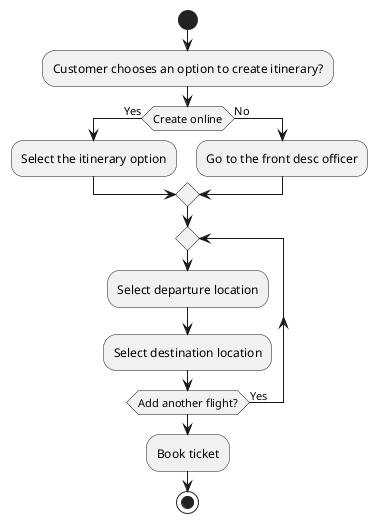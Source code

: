 @startuml
start

:Customer chooses an option to create itinerary?;

if (Create online) then (Yes)
    :Select the itinerary option;
else (No)
    :Go to the front desc officer;
endif

repeat
:Select departure location;
:Select destination location;
repeat while (Add another flight?) is (Yes)

:Book ticket;

stop
@enduml

